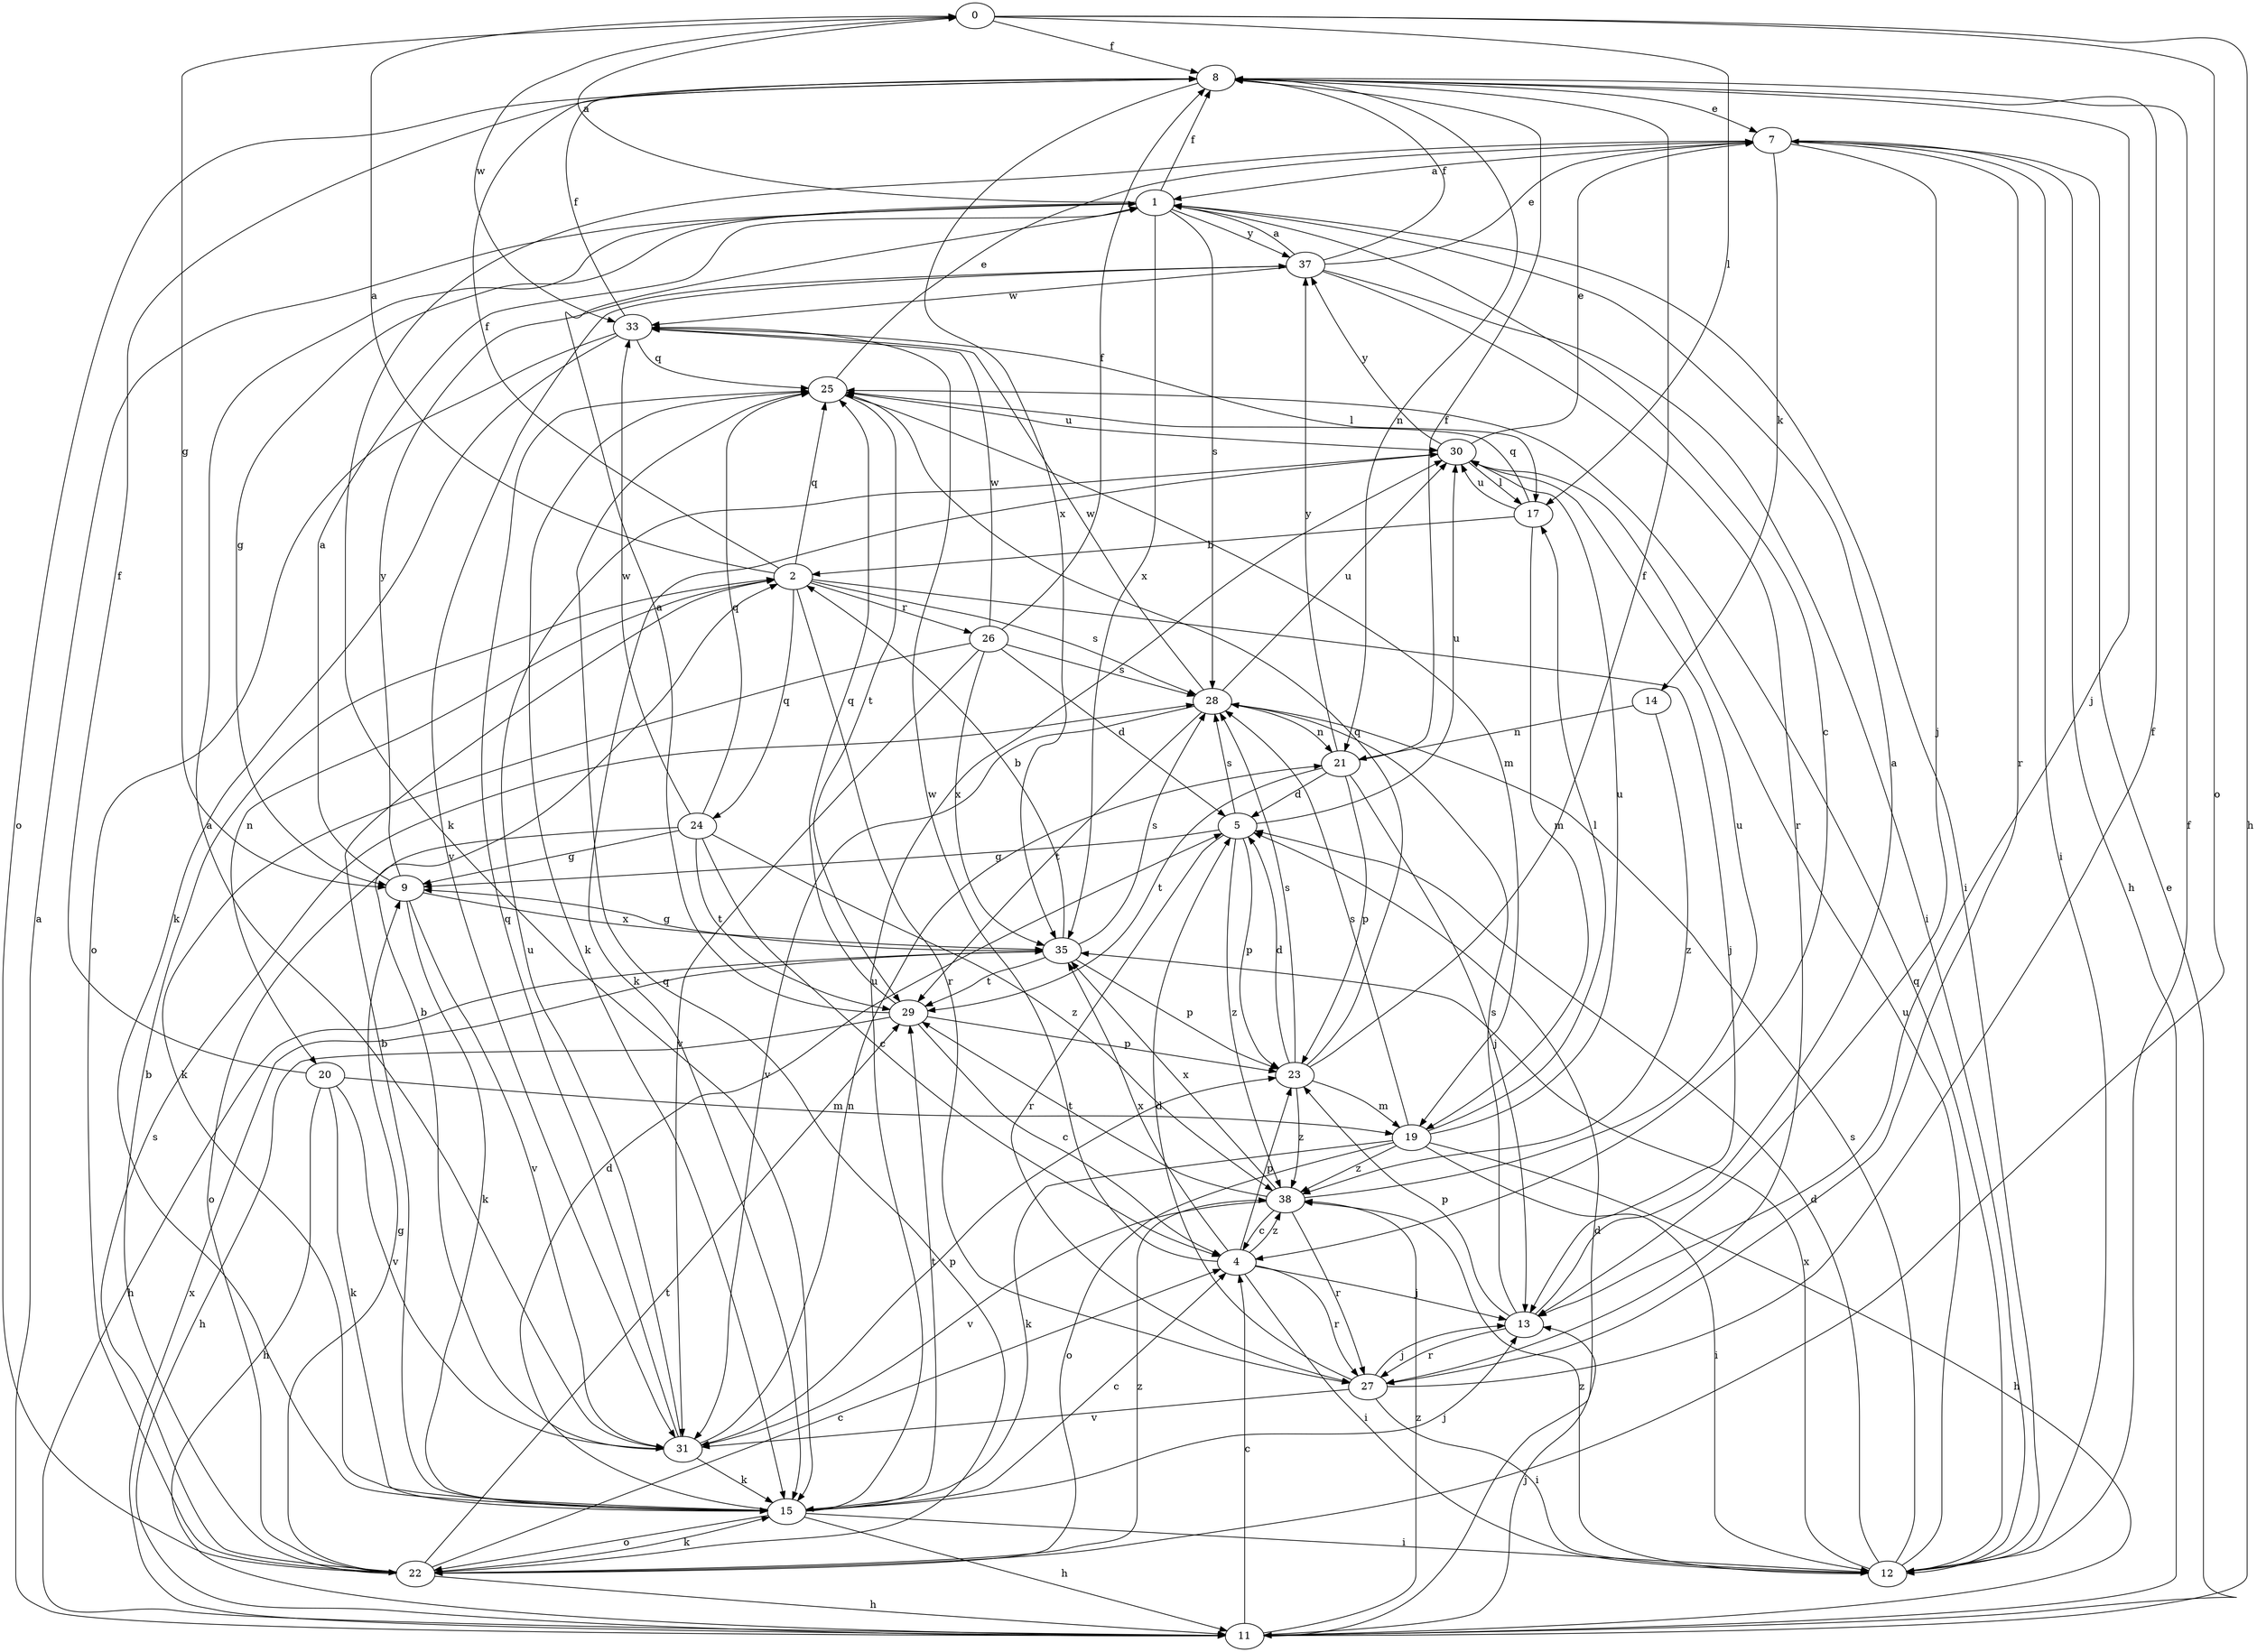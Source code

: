 strict digraph  {
0;
1;
2;
4;
5;
7;
8;
9;
11;
12;
13;
14;
15;
17;
19;
20;
21;
22;
23;
24;
25;
26;
27;
28;
29;
30;
31;
33;
35;
37;
38;
0 -> 8  [label=f];
0 -> 9  [label=g];
0 -> 11  [label=h];
0 -> 17  [label=l];
0 -> 22  [label=o];
0 -> 33  [label=w];
1 -> 0  [label=a];
1 -> 4  [label=c];
1 -> 8  [label=f];
1 -> 9  [label=g];
1 -> 12  [label=i];
1 -> 28  [label=s];
1 -> 35  [label=x];
1 -> 37  [label=y];
2 -> 0  [label=a];
2 -> 8  [label=f];
2 -> 13  [label=j];
2 -> 20  [label=n];
2 -> 24  [label=q];
2 -> 25  [label=q];
2 -> 26  [label=r];
2 -> 27  [label=r];
2 -> 28  [label=s];
4 -> 12  [label=i];
4 -> 13  [label=j];
4 -> 23  [label=p];
4 -> 27  [label=r];
4 -> 33  [label=w];
4 -> 35  [label=x];
4 -> 38  [label=z];
5 -> 9  [label=g];
5 -> 23  [label=p];
5 -> 27  [label=r];
5 -> 28  [label=s];
5 -> 30  [label=u];
5 -> 38  [label=z];
7 -> 1  [label=a];
7 -> 11  [label=h];
7 -> 12  [label=i];
7 -> 13  [label=j];
7 -> 14  [label=k];
7 -> 15  [label=k];
7 -> 27  [label=r];
8 -> 7  [label=e];
8 -> 13  [label=j];
8 -> 21  [label=n];
8 -> 22  [label=o];
8 -> 35  [label=x];
9 -> 1  [label=a];
9 -> 15  [label=k];
9 -> 31  [label=v];
9 -> 35  [label=x];
9 -> 37  [label=y];
11 -> 1  [label=a];
11 -> 4  [label=c];
11 -> 5  [label=d];
11 -> 7  [label=e];
11 -> 13  [label=j];
11 -> 35  [label=x];
11 -> 38  [label=z];
12 -> 5  [label=d];
12 -> 8  [label=f];
12 -> 25  [label=q];
12 -> 28  [label=s];
12 -> 30  [label=u];
12 -> 35  [label=x];
12 -> 38  [label=z];
13 -> 1  [label=a];
13 -> 23  [label=p];
13 -> 27  [label=r];
13 -> 28  [label=s];
14 -> 21  [label=n];
14 -> 38  [label=z];
15 -> 2  [label=b];
15 -> 4  [label=c];
15 -> 5  [label=d];
15 -> 11  [label=h];
15 -> 12  [label=i];
15 -> 13  [label=j];
15 -> 22  [label=o];
15 -> 29  [label=t];
15 -> 30  [label=u];
17 -> 2  [label=b];
17 -> 19  [label=m];
17 -> 25  [label=q];
17 -> 30  [label=u];
19 -> 11  [label=h];
19 -> 12  [label=i];
19 -> 15  [label=k];
19 -> 17  [label=l];
19 -> 22  [label=o];
19 -> 28  [label=s];
19 -> 30  [label=u];
19 -> 38  [label=z];
20 -> 8  [label=f];
20 -> 11  [label=h];
20 -> 15  [label=k];
20 -> 19  [label=m];
20 -> 31  [label=v];
21 -> 5  [label=d];
21 -> 8  [label=f];
21 -> 13  [label=j];
21 -> 23  [label=p];
21 -> 29  [label=t];
21 -> 37  [label=y];
22 -> 2  [label=b];
22 -> 4  [label=c];
22 -> 9  [label=g];
22 -> 11  [label=h];
22 -> 15  [label=k];
22 -> 25  [label=q];
22 -> 28  [label=s];
22 -> 29  [label=t];
22 -> 38  [label=z];
23 -> 5  [label=d];
23 -> 8  [label=f];
23 -> 19  [label=m];
23 -> 25  [label=q];
23 -> 28  [label=s];
23 -> 38  [label=z];
24 -> 4  [label=c];
24 -> 9  [label=g];
24 -> 22  [label=o];
24 -> 25  [label=q];
24 -> 29  [label=t];
24 -> 33  [label=w];
24 -> 38  [label=z];
25 -> 7  [label=e];
25 -> 15  [label=k];
25 -> 19  [label=m];
25 -> 29  [label=t];
25 -> 30  [label=u];
26 -> 5  [label=d];
26 -> 8  [label=f];
26 -> 15  [label=k];
26 -> 28  [label=s];
26 -> 31  [label=v];
26 -> 33  [label=w];
26 -> 35  [label=x];
27 -> 5  [label=d];
27 -> 8  [label=f];
27 -> 12  [label=i];
27 -> 13  [label=j];
27 -> 31  [label=v];
28 -> 21  [label=n];
28 -> 29  [label=t];
28 -> 30  [label=u];
28 -> 31  [label=v];
28 -> 33  [label=w];
29 -> 1  [label=a];
29 -> 4  [label=c];
29 -> 11  [label=h];
29 -> 23  [label=p];
29 -> 25  [label=q];
30 -> 7  [label=e];
30 -> 15  [label=k];
30 -> 17  [label=l];
30 -> 37  [label=y];
31 -> 1  [label=a];
31 -> 2  [label=b];
31 -> 15  [label=k];
31 -> 21  [label=n];
31 -> 23  [label=p];
31 -> 25  [label=q];
31 -> 30  [label=u];
33 -> 8  [label=f];
33 -> 15  [label=k];
33 -> 17  [label=l];
33 -> 22  [label=o];
33 -> 25  [label=q];
35 -> 2  [label=b];
35 -> 9  [label=g];
35 -> 11  [label=h];
35 -> 23  [label=p];
35 -> 28  [label=s];
35 -> 29  [label=t];
37 -> 1  [label=a];
37 -> 7  [label=e];
37 -> 8  [label=f];
37 -> 12  [label=i];
37 -> 27  [label=r];
37 -> 31  [label=v];
37 -> 33  [label=w];
38 -> 4  [label=c];
38 -> 27  [label=r];
38 -> 29  [label=t];
38 -> 30  [label=u];
38 -> 31  [label=v];
38 -> 35  [label=x];
}
